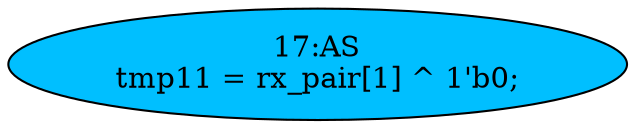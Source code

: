 strict digraph "" {
	node [label="\N"];
	"17:AS"	 [ast="<pyverilog.vparser.ast.Assign object at 0x7fc831850bd0>",
		def_var="['tmp11']",
		fillcolor=deepskyblue,
		label="17:AS
tmp11 = rx_pair[1] ^ 1'b0;",
		statements="[]",
		style=filled,
		typ=Assign,
		use_var="['rx_pair']"];
}
